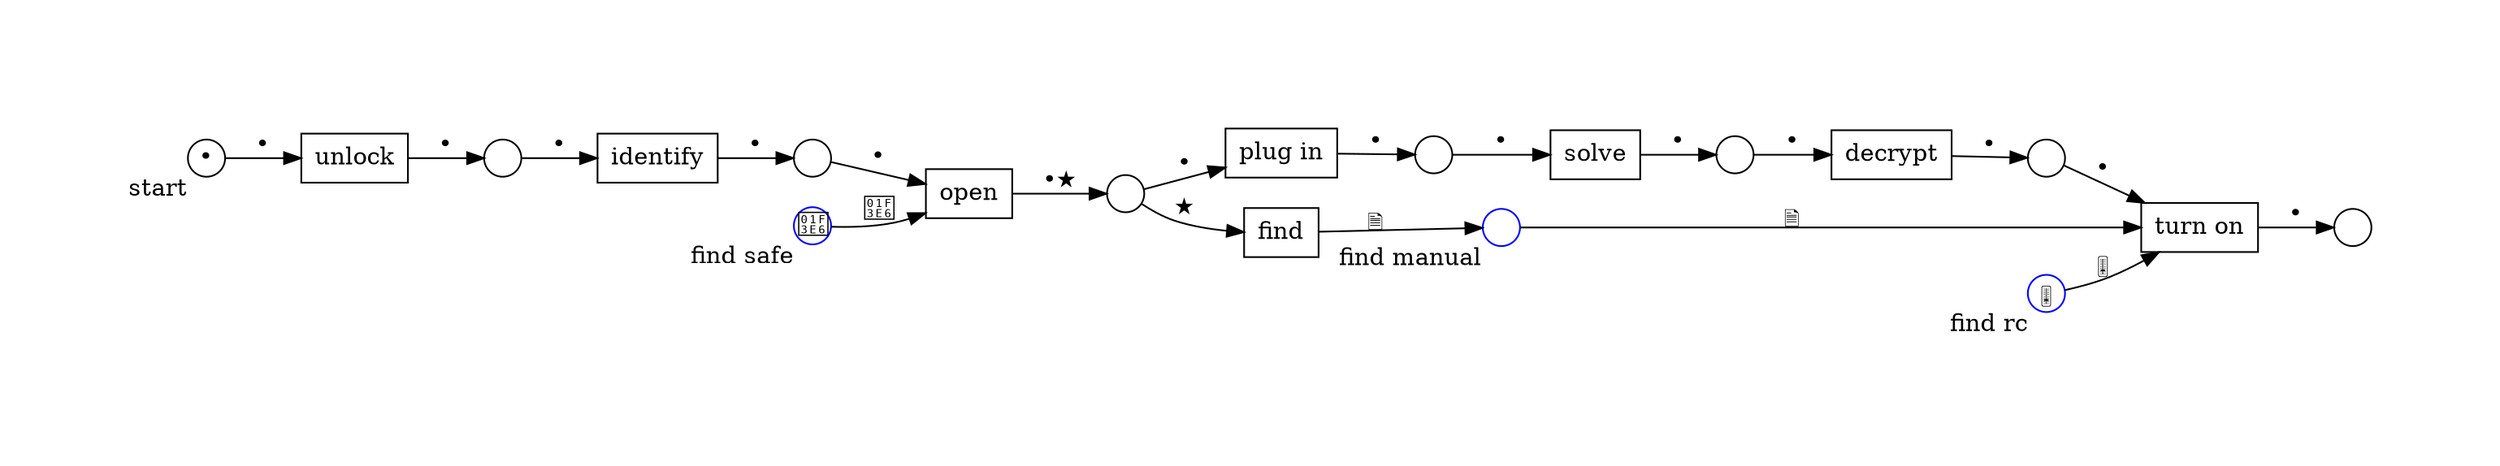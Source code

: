 // dot -Tpng base_petri_net.gv -o base_petri_net.png

digraph G {
	//graph [layout=dot rankdir=LR]

	rankdir=LR
	center=true; margin=1
	subgraph puzzles {
		node [shape=circle,fixedsize=true,label="", height=.3,width=.3]
		# i [label="", fontsize=20]

		r1 [label="&bull;",xlabel="start"]
		r2
		r3
		r4
		r5
		r6
		r7
		r8
	}

	subgraph clues {
		node [shape=circle,color=blue,fixedsize=true,label="", height=.3,width=.3]
		# i [label="", fontsize=20]

		c1 [label="🏦",xlabel="find safe"]
		c2 [xlabel="find manual"]
		c3 [label=<<SUB>🎚</SUB>>,xlabel="find rc"]
	}

	subgraph transitions {
		node [shape=rect,height=0.4,width=.4]

		t2 [label="unlock"]
		t3 [label="identify"]
		t4 [label="decode"]
		t4 [label="open"]
		t5 [label="plug in"]
		tc2 [label="find"]
		t6 [label="solve"]
		t7 [label="decrypt"]
		t8 [label="turn on"]
	}

	// •★ &bull; ✉ <<SUB>🗎</SUB>>
	//r1->t1->r2
	r1->t2 [label="&bull;"]
	t2->r2 [label="&bull;"]

	r2->t3 [label="&bull;"]
	t3->r3 [label="&bull;"]

	r3->t4 [label="&bull;"]
	c1->t4 [label="🏦"]
	t4->r4 [label="&bull;★"]

	r4->t5 [label="&bull;"]
	t5->r5 [label="&bull;"]
	r4->tc2 [label="★"]
	tc2->c2 [label=<<SUB>🗎</SUB>>]

	r5->t6 [label="&bull;"]
	t6->r6 [label="&bull;"]

	r6->t7 [label="&bull;"]
	t7->r7 [label="&bull;"]

	r7->t8 [label="&bull;"]
	c2->t8 [label=<<SUB>🗎</SUB>>]
	c3->t8 [label=<<SUB>🎚</SUB>>]
	t8->r8 [label="&bull;"]
}
